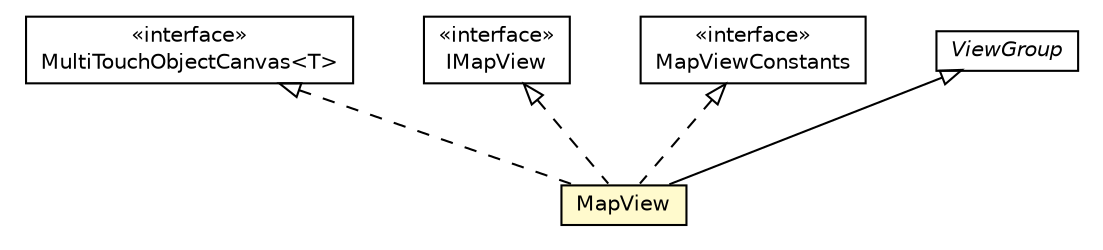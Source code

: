 #!/usr/local/bin/dot
#
# Class diagram 
# Generated by UMLGraph version R5_6-24-gf6e263 (http://www.umlgraph.org/)
#

digraph G {
	edge [fontname="Helvetica",fontsize=10,labelfontname="Helvetica",labelfontsize=10];
	node [fontname="Helvetica",fontsize=10,shape=plaintext];
	nodesep=0.25;
	ranksep=0.5;
	// org.metalev.multitouch.controller.MultiTouchController.MultiTouchObjectCanvas<T>
	c19376 [label=<<table title="org.metalev.multitouch.controller.MultiTouchController.MultiTouchObjectCanvas" border="0" cellborder="1" cellspacing="0" cellpadding="2" port="p" href="../../metalev/multitouch/controller/MultiTouchController.MultiTouchObjectCanvas.html">
		<tr><td><table border="0" cellspacing="0" cellpadding="1">
<tr><td align="center" balign="center"> &#171;interface&#187; </td></tr>
<tr><td align="center" balign="center"> MultiTouchObjectCanvas&lt;T&gt; </td></tr>
		</table></td></tr>
		</table>>, URL="../../metalev/multitouch/controller/MultiTouchController.MultiTouchObjectCanvas.html", fontname="Helvetica", fontcolor="black", fontsize=10.0];
	// org.osmdroid.api.IMapView
	c19379 [label=<<table title="org.osmdroid.api.IMapView" border="0" cellborder="1" cellspacing="0" cellpadding="2" port="p" href="../api/IMapView.html">
		<tr><td><table border="0" cellspacing="0" cellpadding="1">
<tr><td align="center" balign="center"> &#171;interface&#187; </td></tr>
<tr><td align="center" balign="center"> IMapView </td></tr>
		</table></td></tr>
		</table>>, URL="../api/IMapView.html", fontname="Helvetica", fontcolor="black", fontsize=10.0];
	// org.osmdroid.views.MapView
	c19473 [label=<<table title="org.osmdroid.views.MapView" border="0" cellborder="1" cellspacing="0" cellpadding="2" port="p" bgcolor="lemonChiffon" href="./MapView.html">
		<tr><td><table border="0" cellspacing="0" cellpadding="1">
<tr><td align="center" balign="center"> MapView </td></tr>
		</table></td></tr>
		</table>>, URL="./MapView.html", fontname="Helvetica", fontcolor="black", fontsize=10.0];
	// org.osmdroid.views.util.constants.MapViewConstants
	c19527 [label=<<table title="org.osmdroid.views.util.constants.MapViewConstants" border="0" cellborder="1" cellspacing="0" cellpadding="2" port="p" href="./util/constants/MapViewConstants.html">
		<tr><td><table border="0" cellspacing="0" cellpadding="1">
<tr><td align="center" balign="center"> &#171;interface&#187; </td></tr>
<tr><td align="center" balign="center"> MapViewConstants </td></tr>
		</table></td></tr>
		</table>>, URL="./util/constants/MapViewConstants.html", fontname="Helvetica", fontcolor="black", fontsize=10.0];
	//org.osmdroid.views.MapView extends android.view.ViewGroup
	c19533:p -> c19473:p [dir=back,arrowtail=empty];
	//org.osmdroid.views.MapView implements org.osmdroid.api.IMapView
	c19379:p -> c19473:p [dir=back,arrowtail=empty,style=dashed];
	//org.osmdroid.views.MapView implements org.osmdroid.views.util.constants.MapViewConstants
	c19527:p -> c19473:p [dir=back,arrowtail=empty,style=dashed];
	//org.osmdroid.views.MapView implements org.metalev.multitouch.controller.MultiTouchController.MultiTouchObjectCanvas<T>
	c19376:p -> c19473:p [dir=back,arrowtail=empty,style=dashed];
	// android.view.ViewGroup
	c19533 [label=<<table title="android.view.ViewGroup" border="0" cellborder="1" cellspacing="0" cellpadding="2" port="p" href="http://java.sun.com/j2se/1.4.2/docs/api/android/view/ViewGroup.html">
		<tr><td><table border="0" cellspacing="0" cellpadding="1">
<tr><td align="center" balign="center"><font face="Helvetica-Oblique"> ViewGroup </font></td></tr>
		</table></td></tr>
		</table>>, URL="http://java.sun.com/j2se/1.4.2/docs/api/android/view/ViewGroup.html", fontname="Helvetica", fontcolor="black", fontsize=10.0];
}

